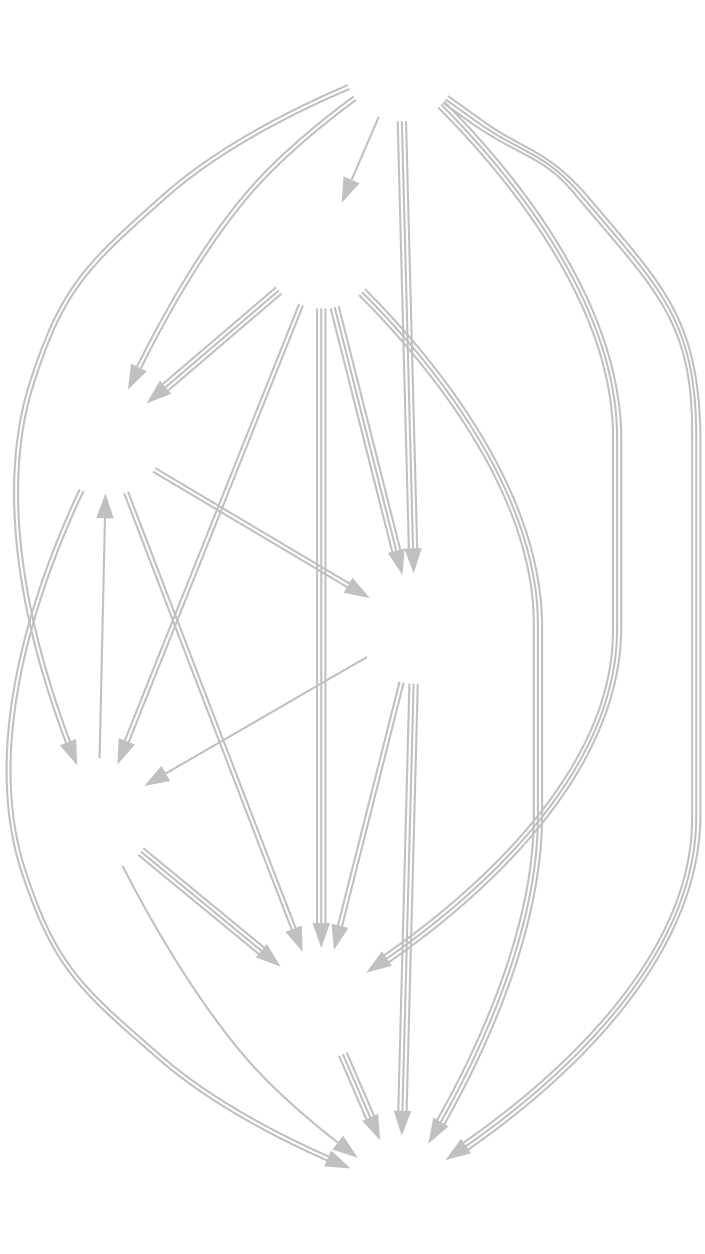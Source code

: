 // vim: set ts=5 sw=5:
digraph KR {
	node [shape=circle fixedsize=true width=0.75 label="" color="white"];
	imagepath="logos/";
	MVPM	[ image="mvp-miracle.png" ]
	MTY	[ image="mighty.png" ]
	TP	[ image="tempest.png" ]
	BLS	[ image="blossom.png" ]
	MVPB	[ image="mvp-black.png" ]
	L5	[ image="l5.png" ]
	RVN	[ image="raven.png" ]
	RRR	[ image="rrr.png" ]

	/* Phase 1 Aggregates */
	MVPM	->	MTY	[ color="gray:gray" ]
	TP	->	MVPM	[ color="gray" ]
	MVPM	->	BLS	[ color="gray:gray" ]
	MVPB	->	MVPM	[ color="gray:gray:gray" ]
	L5	->	MVPM	[ color="gray:gray" ]
	MVPM	->	RVN	[ color="gray:gray" ]
	MTY	->	TP	[ color="gray" ]
	MTY	->	BLS	[ color="gray:gray" ]
	MVPB	->	MTY	[ color="gray:gray:gray" ]
	L5	->	MTY	[ color="gray:gray:gray" ]
	MTY	->	RVN	[ color="gray:gray:gray" ]
	TP	->	BLS	[ color="gray:gray:gray" ]
	MVPB	->	TP	[ color="gray:gray" ]
	L5	->	TP	[ color="gray:gray" ]
	TP	->	RVN	[ color="gray" ]
	MVPB	->	BLS	[ color="gray:gray:gray" ]
	L5	->	BLS	[ color="gray:gray:gray" ]
	BLS	->	RVN	[ color="gray:gray:gray" ]
	L5	->	MVPB	[ color="gray" ]
	MVPB	->	RVN	[ color="gray:gray:gray" ]
	L5	->	RVN	[ color="gray:gray:gray" ]

	edge [ color="gray" dir="none" constraint="false" style="dashed"]

}
